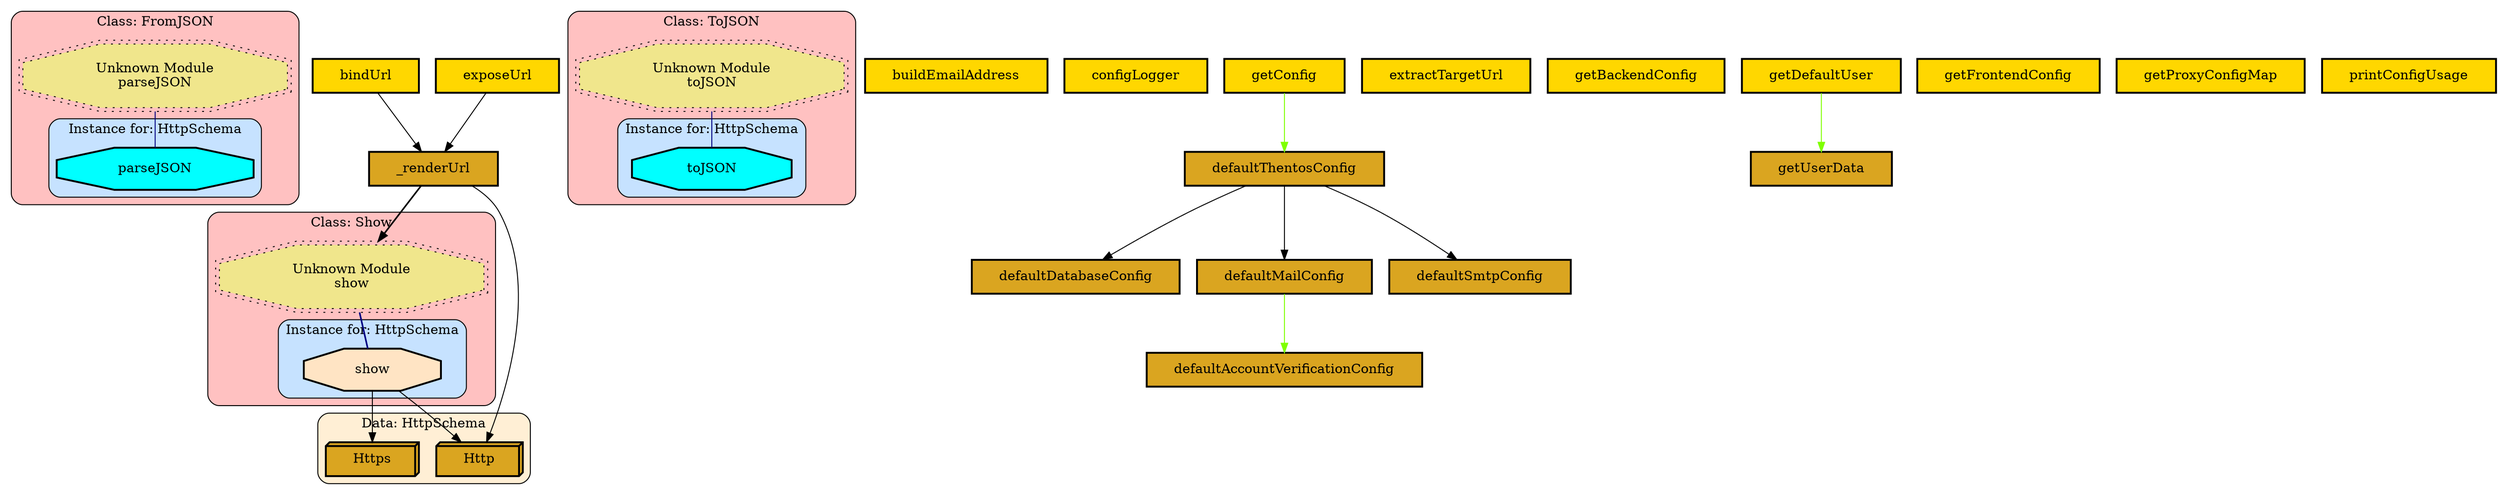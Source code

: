 digraph "Diagram of: Thentos.Config" {
    node [margin="0.4,0.1"
         ,style=filled];
    subgraph cluster_Class_FromJSON {
        graph [label="Class: FromJSON"
              ,style="filled,rounded"
              ,fillcolor=rosybrown1];
        subgraph cluster_Class_FromJSON_Data_HttpSchema {
            graph [label="Instance for: HttpSchema"
                  ,style="filled,rounded"
                  ,fillcolor=slategray1];
            20 [label=parseJSON
               ,shape=octagon
               ,fillcolor=cyan
               ,style="filled,bold"];
        }
        24 [label="Unknown Module\nparseJSON"
           ,shape=doubleoctagon
           ,fillcolor=khaki
           ,style="filled,dotted"];
    }
    subgraph cluster_Class_Show {
        graph [label="Class: Show"
              ,style="filled,rounded"
              ,fillcolor=rosybrown1];
        subgraph cluster_Class_Show_Data_HttpSchema {
            graph [label="Instance for: HttpSchema"
                  ,style="filled,rounded"
                  ,fillcolor=slategray1];
            22 [label=show
               ,shape=octagon
               ,fillcolor=bisque
               ,style="filled,bold"];
        }
        25 [label="Unknown Module\nshow"
           ,shape=doubleoctagon
           ,fillcolor=khaki
           ,style="filled,dotted"];
    }
    subgraph cluster_Class_ToJSON {
        graph [label="Class: ToJSON"
              ,style="filled,rounded"
              ,fillcolor=rosybrown1];
        subgraph cluster_Class_ToJSON_Data_HttpSchema {
            graph [label="Instance for: HttpSchema"
                  ,style="filled,rounded"
                  ,fillcolor=slategray1];
            23 [label=toJSON
               ,shape=octagon
               ,fillcolor=cyan
               ,style="filled,bold"];
        }
        26 [label="Unknown Module\ntoJSON"
           ,shape=doubleoctagon
           ,fillcolor=khaki
           ,style="filled,dotted"];
    }
    subgraph cluster_Data_HttpSchema {
        graph [label="Data: HttpSchema"
              ,style="filled,rounded"
              ,fillcolor=papayawhip];
        1 [label=Http
          ,shape=box3d
          ,fillcolor=goldenrod
          ,style="filled,bold"];
        2 [label=Https
          ,shape=box3d
          ,fillcolor=goldenrod
          ,style="filled,bold"];
    }
    3 [label=_renderUrl
      ,shape=box
      ,fillcolor=goldenrod
      ,style="filled,bold"];
    4 [label=bindUrl
      ,shape=box
      ,fillcolor=gold
      ,style="filled,bold"];
    5 [label=buildEmailAddress
      ,shape=box
      ,fillcolor=gold
      ,style="filled,bold"];
    6 [label=configLogger
      ,shape=box
      ,fillcolor=gold
      ,style="filled,bold"];
    7 [label=defaultAccountVerificationConfig
      ,shape=box
      ,fillcolor=goldenrod
      ,style="filled,bold"];
    8 [label=defaultDatabaseConfig
      ,shape=box
      ,fillcolor=goldenrod
      ,style="filled,bold"];
    9 [label=defaultMailConfig
      ,shape=box
      ,fillcolor=goldenrod
      ,style="filled,bold"];
    10 [label=defaultSmtpConfig
       ,shape=box
       ,fillcolor=goldenrod
       ,style="filled,bold"];
    11 [label=defaultThentosConfig
       ,shape=box
       ,fillcolor=goldenrod
       ,style="filled,bold"];
    12 [label=exposeUrl
       ,shape=box
       ,fillcolor=gold
       ,style="filled,bold"];
    13 [label=extractTargetUrl
       ,shape=box
       ,fillcolor=gold
       ,style="filled,bold"];
    14 [label=getBackendConfig
       ,shape=box
       ,fillcolor=gold
       ,style="filled,bold"];
    15 [label=getConfig
       ,shape=box
       ,fillcolor=gold
       ,style="filled,bold"];
    16 [label=getDefaultUser
       ,shape=box
       ,fillcolor=gold
       ,style="filled,bold"];
    17 [label=getFrontendConfig
       ,shape=box
       ,fillcolor=gold
       ,style="filled,bold"];
    18 [label=getProxyConfigMap
       ,shape=box
       ,fillcolor=gold
       ,style="filled,bold"];
    19 [label=getUserData
       ,shape=box
       ,fillcolor=goldenrod
       ,style="filled,bold"];
    21 [label=printConfigUsage
       ,shape=box
       ,fillcolor=gold
       ,style="filled,bold"];
    3 -> 1 [penwidth=1,color=black];
    3 -> 25 [penwidth=1.6931471805599454
            ,color=black];
    4 -> 3 [penwidth=1,color=black];
    9 -> 7 [penwidth=1
           ,color=chartreuse];
    11 -> 8 [penwidth=1
            ,color=black];
    11 -> 9 [penwidth=1
            ,color=black];
    11 -> 10 [penwidth=1
             ,color=black];
    12 -> 3 [penwidth=1
            ,color=black];
    15 -> 11 [penwidth=1
             ,color=chartreuse];
    16 -> 19 [penwidth=1
             ,color=chartreuse];
    22 -> 1 [penwidth=1
            ,color=black];
    22 -> 2 [penwidth=1
            ,color=black];
    24 -> 20 [penwidth=1
             ,color=navy
             ,dir=none];
    25 -> 22 [penwidth=1.6931471805599454
             ,color=navy
             ,dir=none];
    26 -> 23 [penwidth=1
             ,color=navy
             ,dir=none];
}
